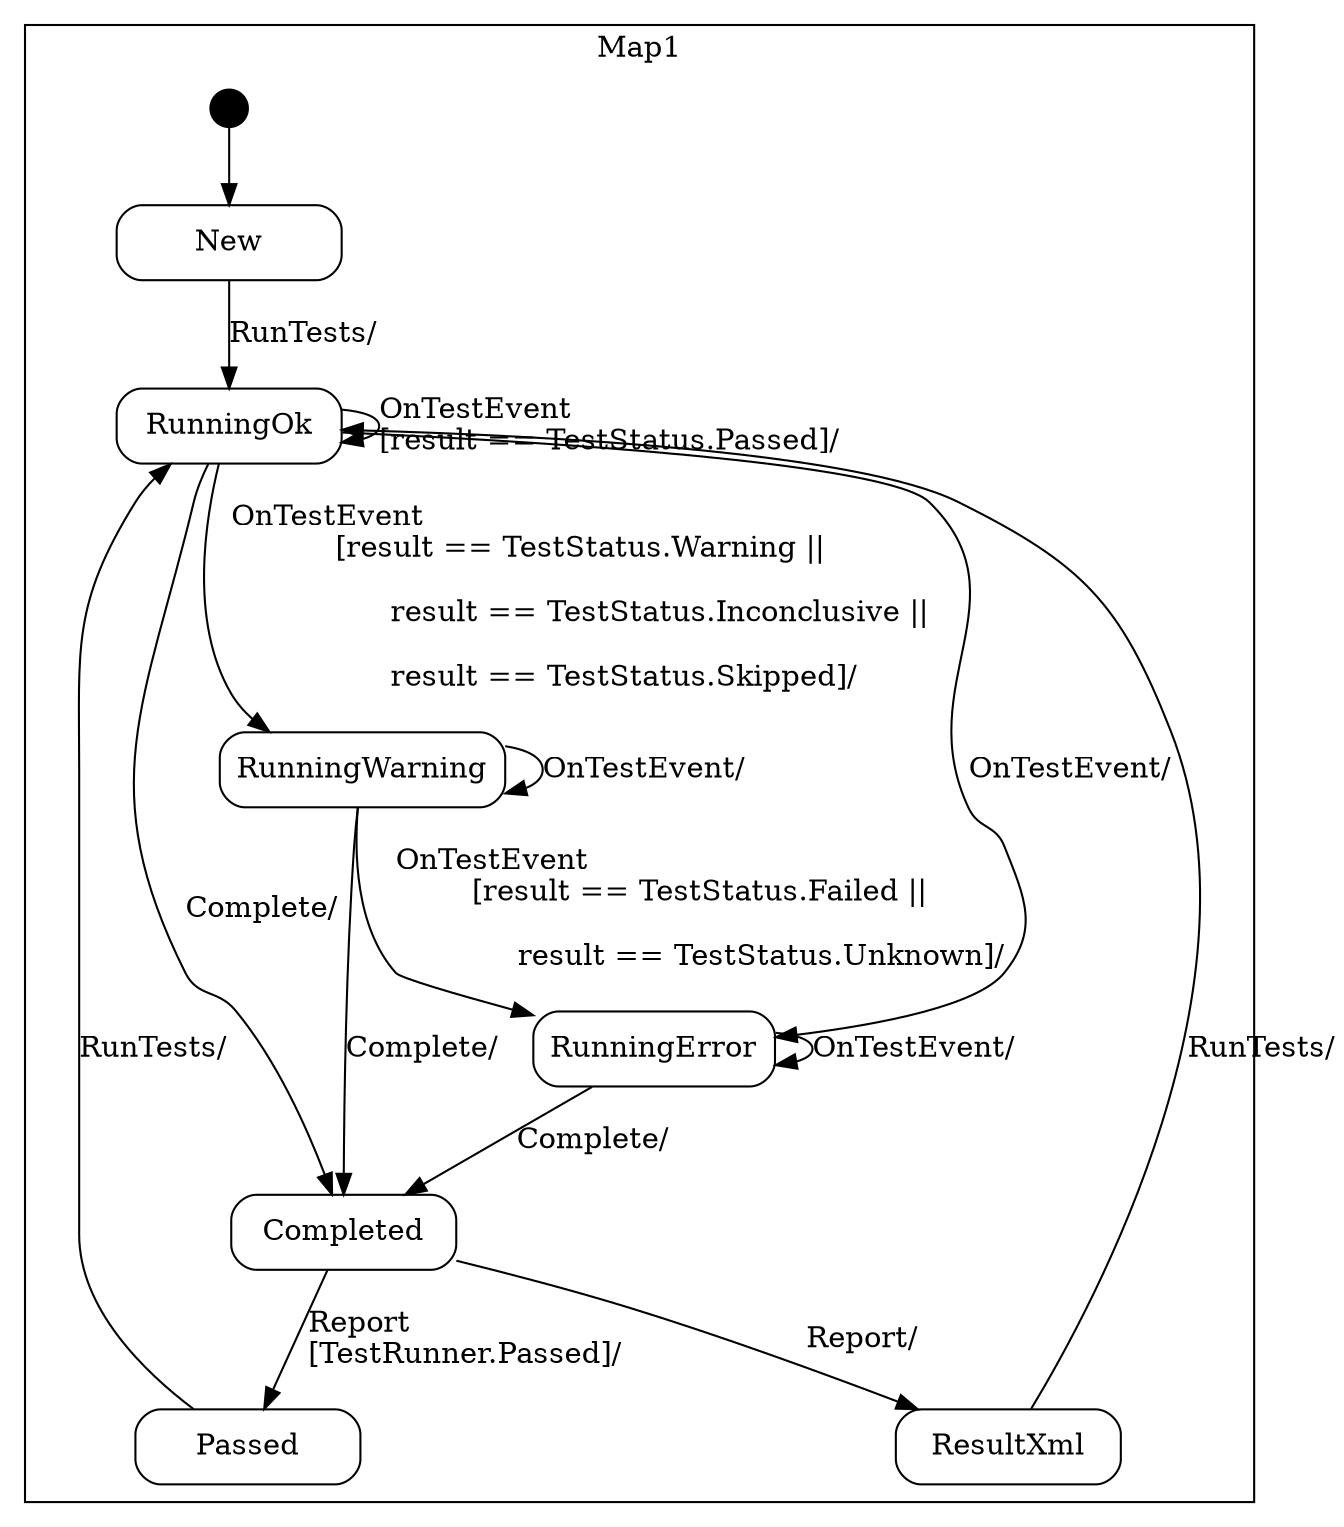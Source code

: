 digraph TestRunnerFsm {

    node
        [shape=Mrecord width=1.5];

    subgraph cluster_Map1 {

        label="Map1";

        //
        // States (Nodes)
        //

        "Map1::New"
            [label="{New}"];

        "Map1::RunningOk"
            [label="{RunningOk}"];

        "Map1::RunningWarning"
            [label="{RunningWarning}"];

        "Map1::RunningError"
            [label="{RunningError}"];

        "Map1::Completed"
            [label="{Completed}"];

        "Map1::Passed"
            [label="{Passed}"];

        "Map1::ResultXml"
            [label="{ResultXml}"];

        "%start"
            [label="" shape=circle style=filled fillcolor=black width=0.25];

        //
        // Transitions (Edges)
        //

        "Map1::New" -> "Map1::RunningOk"
            [label="RunTests/\l"];

        "Map1::RunningOk" -> "Map1::RunningOk"
            [label="OnTestEvent\l\[result == TestStatus.Passed\]/\l"];

        "Map1::RunningOk" -> "Map1::RunningWarning"
            [label="OnTestEvent\l\[result == TestStatus.Warning ||\l		 result == TestStatus.Inconclusive ||\l		 result == TestStatus.Skipped\]/\l"];

        "Map1::RunningOk" -> "Map1::RunningError"
            [label="OnTestEvent/\l"];

        "Map1::RunningOk" -> "Map1::Completed"
            [label="Complete/\l"];

        "Map1::RunningWarning" -> "Map1::RunningError"
            [label="OnTestEvent\l\[result == TestStatus.Failed ||\l	     result == TestStatus.Unknown\]/\l"];

        "Map1::RunningWarning" -> "Map1::RunningWarning"
            [label="OnTestEvent/\l"];

        "Map1::RunningWarning" -> "Map1::Completed"
            [label="Complete/\l"];

        "Map1::RunningError" -> "Map1::RunningError"
            [label="OnTestEvent/\l"];

        "Map1::RunningError" -> "Map1::Completed"
            [label="Complete/\l"];

        "Map1::Completed" -> "Map1::Passed"
            [label="Report\l\[TestRunner.Passed\]/\l"];

        "Map1::Completed" -> "Map1::ResultXml"
            [label="Report/\l"];

        "Map1::Passed" -> "Map1::RunningOk"
            [label="RunTests/\l"];

        "Map1::ResultXml" -> "Map1::RunningOk"
            [label="RunTests/\l"];

        "%start" -> "Map1::New"
    }

}
